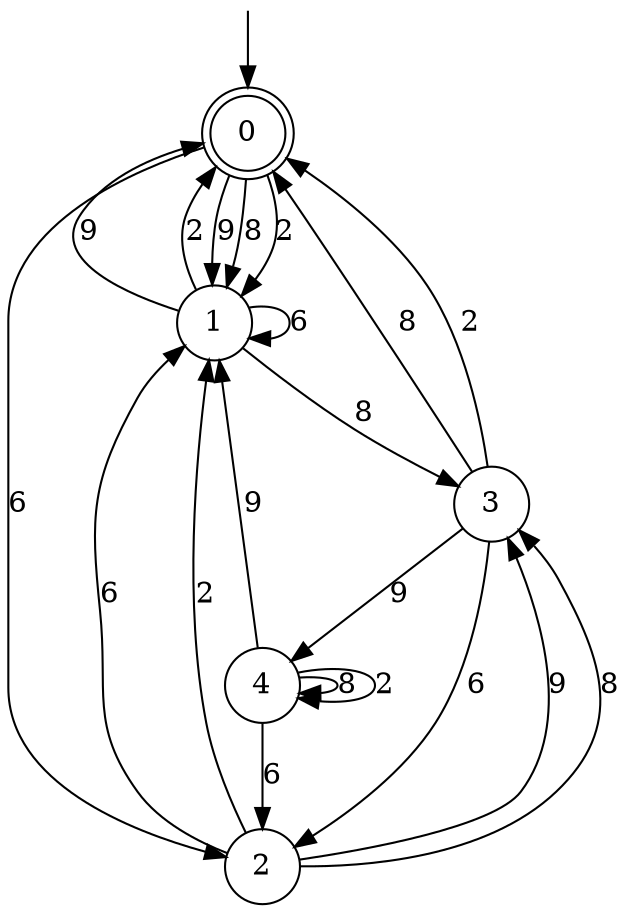 digraph g {

	s0 [shape="doublecircle" label="0"];
	s1 [shape="circle" label="1"];
	s2 [shape="circle" label="2"];
	s3 [shape="circle" label="3"];
	s4 [shape="circle" label="4"];
	s0 -> s1 [label="9"];
	s0 -> s2 [label="6"];
	s0 -> s1 [label="8"];
	s0 -> s1 [label="2"];
	s1 -> s0 [label="9"];
	s1 -> s1 [label="6"];
	s1 -> s3 [label="8"];
	s1 -> s0 [label="2"];
	s2 -> s3 [label="9"];
	s2 -> s1 [label="6"];
	s2 -> s3 [label="8"];
	s2 -> s1 [label="2"];
	s3 -> s4 [label="9"];
	s3 -> s2 [label="6"];
	s3 -> s0 [label="8"];
	s3 -> s0 [label="2"];
	s4 -> s1 [label="9"];
	s4 -> s2 [label="6"];
	s4 -> s4 [label="8"];
	s4 -> s4 [label="2"];

__start0 [label="" shape="none" width="0" height="0"];
__start0 -> s0;

}
